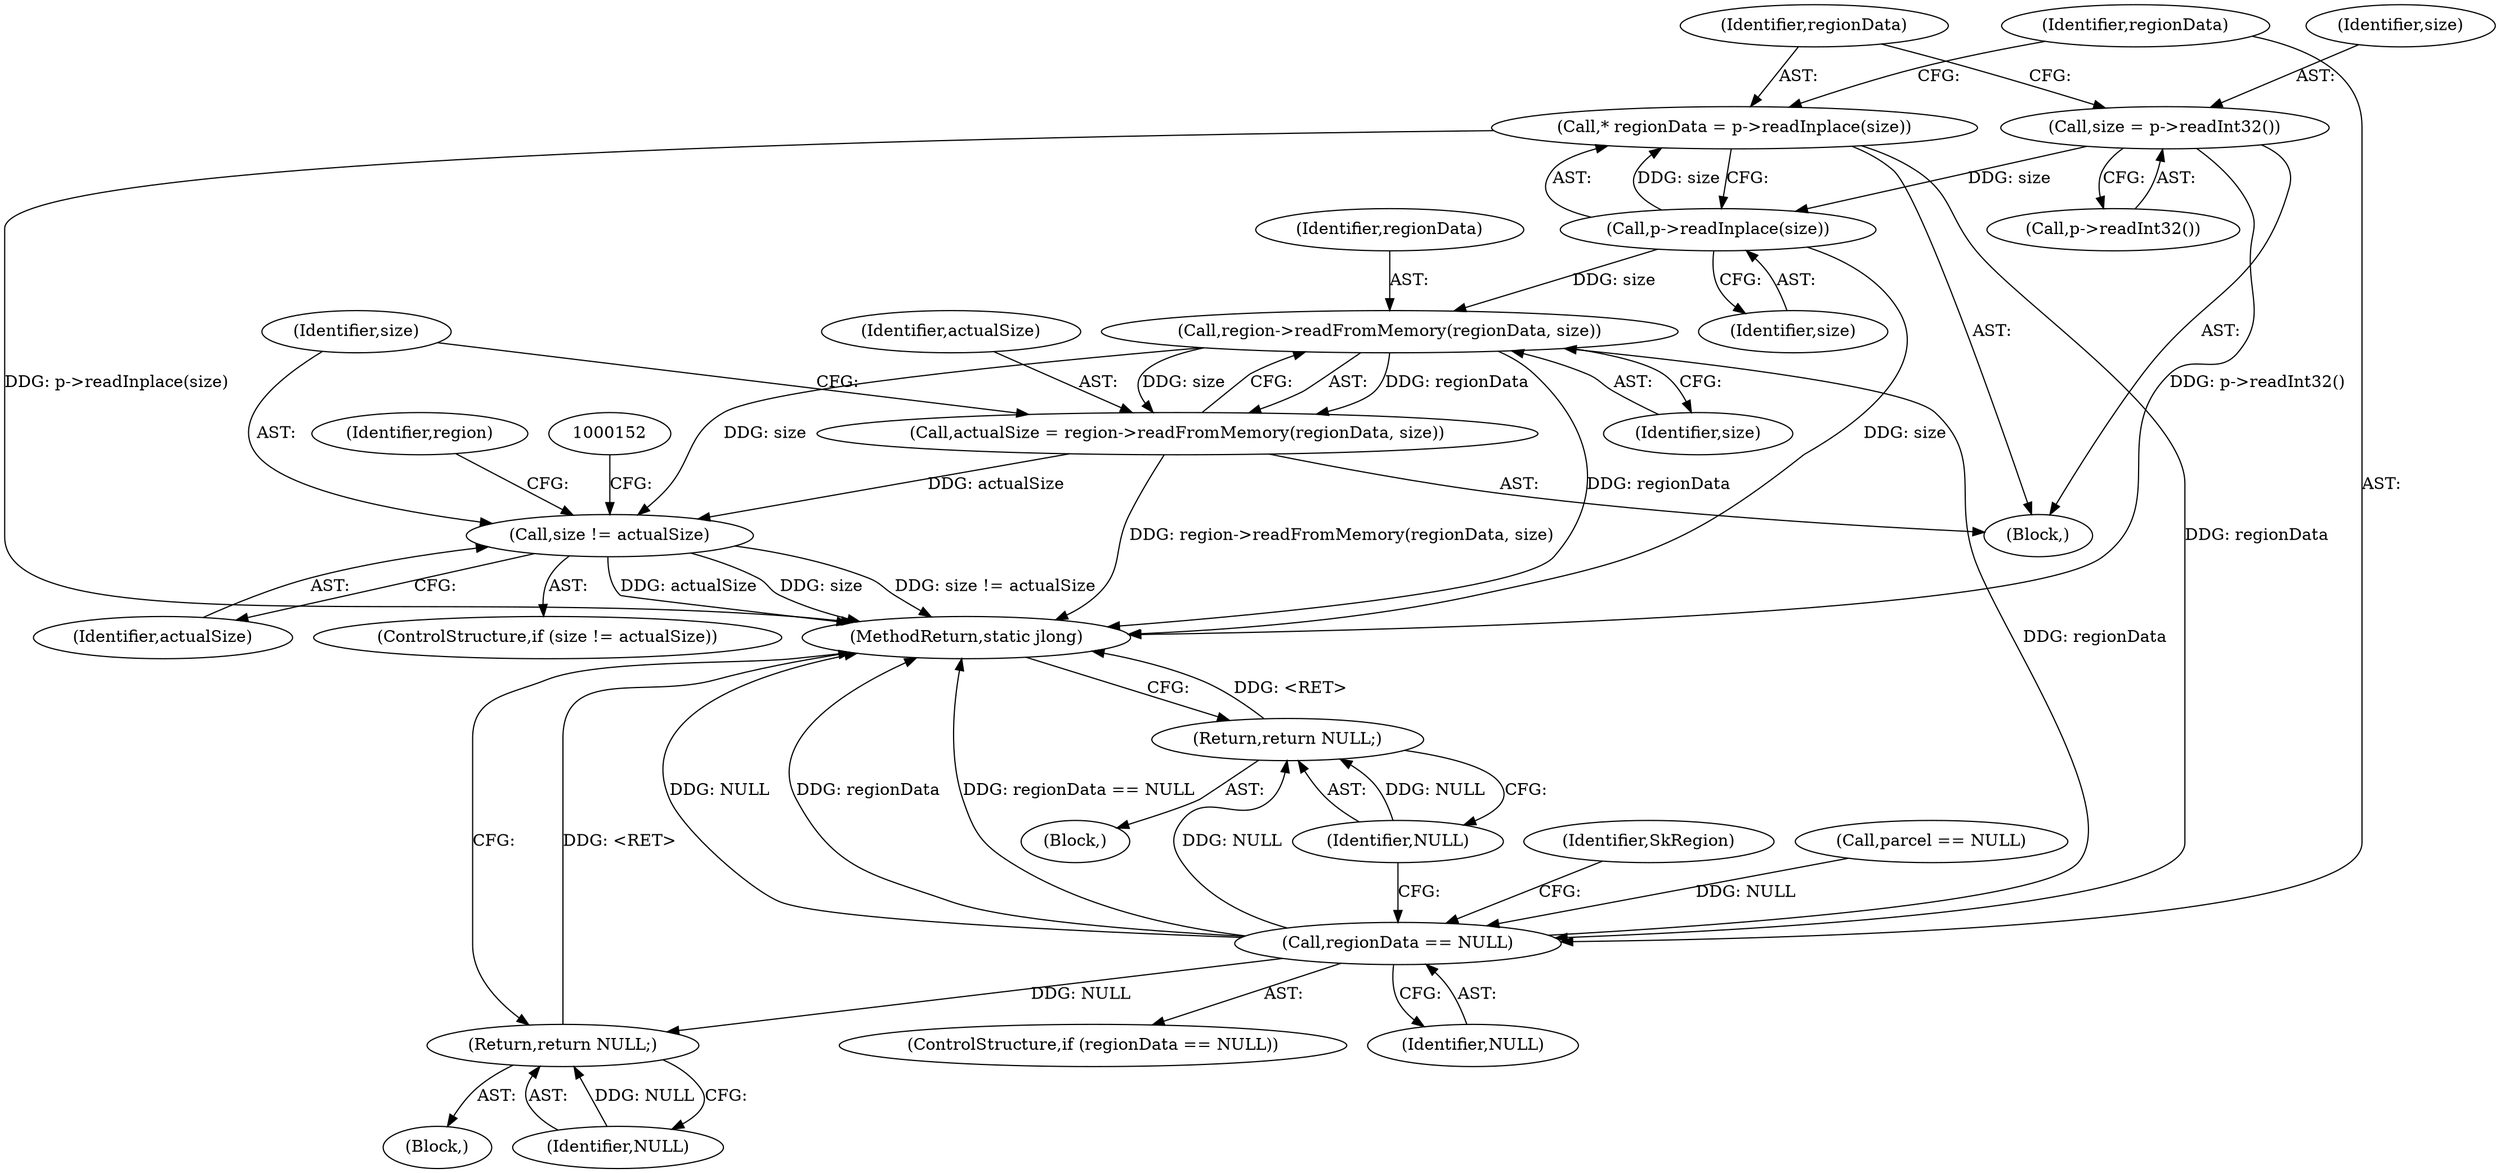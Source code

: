 digraph "0_Android_1e72dc7a3074cd0b44d89afbf39bbf5000ef7cc3@API" {
"1000123" [label="(Call,* regionData = p->readInplace(size))"];
"1000125" [label="(Call,p->readInplace(size))"];
"1000119" [label="(Call,size = p->readInt32())"];
"1000128" [label="(Call,regionData == NULL)"];
"1000132" [label="(Return,return NULL;)"];
"1000138" [label="(Call,region->readFromMemory(regionData, size))"];
"1000136" [label="(Call,actualSize = region->readFromMemory(regionData, size))"];
"1000142" [label="(Call,size != actualSize)"];
"1000148" [label="(Return,return NULL;)"];
"1000154" [label="(MethodReturn,static jlong)"];
"1000143" [label="(Identifier,size)"];
"1000141" [label="(ControlStructure,if (size != actualSize))"];
"1000142" [label="(Call,size != actualSize)"];
"1000119" [label="(Call,size = p->readInt32())"];
"1000128" [label="(Call,regionData == NULL)"];
"1000136" [label="(Call,actualSize = region->readFromMemory(regionData, size))"];
"1000133" [label="(Identifier,NULL)"];
"1000121" [label="(Call,p->readInt32())"];
"1000139" [label="(Identifier,regionData)"];
"1000140" [label="(Identifier,size)"];
"1000144" [label="(Identifier,actualSize)"];
"1000120" [label="(Identifier,size)"];
"1000134" [label="(Identifier,SkRegion)"];
"1000131" [label="(Block,)"];
"1000130" [label="(Identifier,NULL)"];
"1000137" [label="(Identifier,actualSize)"];
"1000125" [label="(Call,p->readInplace(size))"];
"1000104" [label="(Block,)"];
"1000147" [label="(Identifier,region)"];
"1000138" [label="(Call,region->readFromMemory(regionData, size))"];
"1000145" [label="(Block,)"];
"1000126" [label="(Identifier,size)"];
"1000123" [label="(Call,* regionData = p->readInplace(size))"];
"1000149" [label="(Identifier,NULL)"];
"1000106" [label="(Call,parcel == NULL)"];
"1000124" [label="(Identifier,regionData)"];
"1000129" [label="(Identifier,regionData)"];
"1000127" [label="(ControlStructure,if (regionData == NULL))"];
"1000148" [label="(Return,return NULL;)"];
"1000132" [label="(Return,return NULL;)"];
"1000123" -> "1000104"  [label="AST: "];
"1000123" -> "1000125"  [label="CFG: "];
"1000124" -> "1000123"  [label="AST: "];
"1000125" -> "1000123"  [label="AST: "];
"1000129" -> "1000123"  [label="CFG: "];
"1000123" -> "1000154"  [label="DDG: p->readInplace(size)"];
"1000125" -> "1000123"  [label="DDG: size"];
"1000123" -> "1000128"  [label="DDG: regionData"];
"1000125" -> "1000126"  [label="CFG: "];
"1000126" -> "1000125"  [label="AST: "];
"1000125" -> "1000154"  [label="DDG: size"];
"1000119" -> "1000125"  [label="DDG: size"];
"1000125" -> "1000138"  [label="DDG: size"];
"1000119" -> "1000104"  [label="AST: "];
"1000119" -> "1000121"  [label="CFG: "];
"1000120" -> "1000119"  [label="AST: "];
"1000121" -> "1000119"  [label="AST: "];
"1000124" -> "1000119"  [label="CFG: "];
"1000119" -> "1000154"  [label="DDG: p->readInt32()"];
"1000128" -> "1000127"  [label="AST: "];
"1000128" -> "1000130"  [label="CFG: "];
"1000129" -> "1000128"  [label="AST: "];
"1000130" -> "1000128"  [label="AST: "];
"1000133" -> "1000128"  [label="CFG: "];
"1000134" -> "1000128"  [label="CFG: "];
"1000128" -> "1000154"  [label="DDG: NULL"];
"1000128" -> "1000154"  [label="DDG: regionData"];
"1000128" -> "1000154"  [label="DDG: regionData == NULL"];
"1000106" -> "1000128"  [label="DDG: NULL"];
"1000128" -> "1000132"  [label="DDG: NULL"];
"1000128" -> "1000138"  [label="DDG: regionData"];
"1000128" -> "1000148"  [label="DDG: NULL"];
"1000132" -> "1000131"  [label="AST: "];
"1000132" -> "1000133"  [label="CFG: "];
"1000133" -> "1000132"  [label="AST: "];
"1000154" -> "1000132"  [label="CFG: "];
"1000132" -> "1000154"  [label="DDG: <RET>"];
"1000133" -> "1000132"  [label="DDG: NULL"];
"1000138" -> "1000136"  [label="AST: "];
"1000138" -> "1000140"  [label="CFG: "];
"1000139" -> "1000138"  [label="AST: "];
"1000140" -> "1000138"  [label="AST: "];
"1000136" -> "1000138"  [label="CFG: "];
"1000138" -> "1000154"  [label="DDG: regionData"];
"1000138" -> "1000136"  [label="DDG: regionData"];
"1000138" -> "1000136"  [label="DDG: size"];
"1000138" -> "1000142"  [label="DDG: size"];
"1000136" -> "1000104"  [label="AST: "];
"1000137" -> "1000136"  [label="AST: "];
"1000143" -> "1000136"  [label="CFG: "];
"1000136" -> "1000154"  [label="DDG: region->readFromMemory(regionData, size)"];
"1000136" -> "1000142"  [label="DDG: actualSize"];
"1000142" -> "1000141"  [label="AST: "];
"1000142" -> "1000144"  [label="CFG: "];
"1000143" -> "1000142"  [label="AST: "];
"1000144" -> "1000142"  [label="AST: "];
"1000147" -> "1000142"  [label="CFG: "];
"1000152" -> "1000142"  [label="CFG: "];
"1000142" -> "1000154"  [label="DDG: size != actualSize"];
"1000142" -> "1000154"  [label="DDG: actualSize"];
"1000142" -> "1000154"  [label="DDG: size"];
"1000148" -> "1000145"  [label="AST: "];
"1000148" -> "1000149"  [label="CFG: "];
"1000149" -> "1000148"  [label="AST: "];
"1000154" -> "1000148"  [label="CFG: "];
"1000148" -> "1000154"  [label="DDG: <RET>"];
"1000149" -> "1000148"  [label="DDG: NULL"];
}
